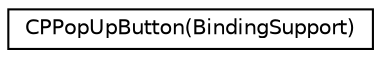 digraph "Graphical Class Hierarchy"
{
  edge [fontname="Helvetica",fontsize="10",labelfontname="Helvetica",labelfontsize="10"];
  node [fontname="Helvetica",fontsize="10",shape=record];
  rankdir="LR";
  Node1 [label="CPPopUpButton(BindingSupport)",height=0.2,width=0.4,color="black", fillcolor="white", style="filled",URL="$category_c_p_pop_up_button_07_binding_support_08.html"];
}
